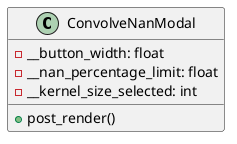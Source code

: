@startuml
'https://plantuml.com/class-diagram

class ConvolveNanModal {
    - __button_width: float
    - __nan_percentage_limit: float
    - __kernel_size_selected: int

    + post_render()
}

@enduml